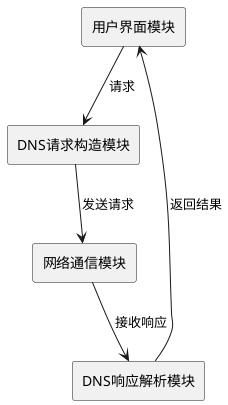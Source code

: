 @startuml
skinparam monochrome true
skinparam shadowing false

rectangle "用户界面模块" as UI
rectangle "DNS请求构造模块" as DNSRequest
rectangle "网络通信模块" as Network
rectangle "DNS响应解析模块" as DNSResponse

UI --> DNSRequest : 请求
DNSRequest --> Network : 发送请求
Network --> DNSResponse : 接收响应
DNSResponse --> UI : 返回结果

@enduml